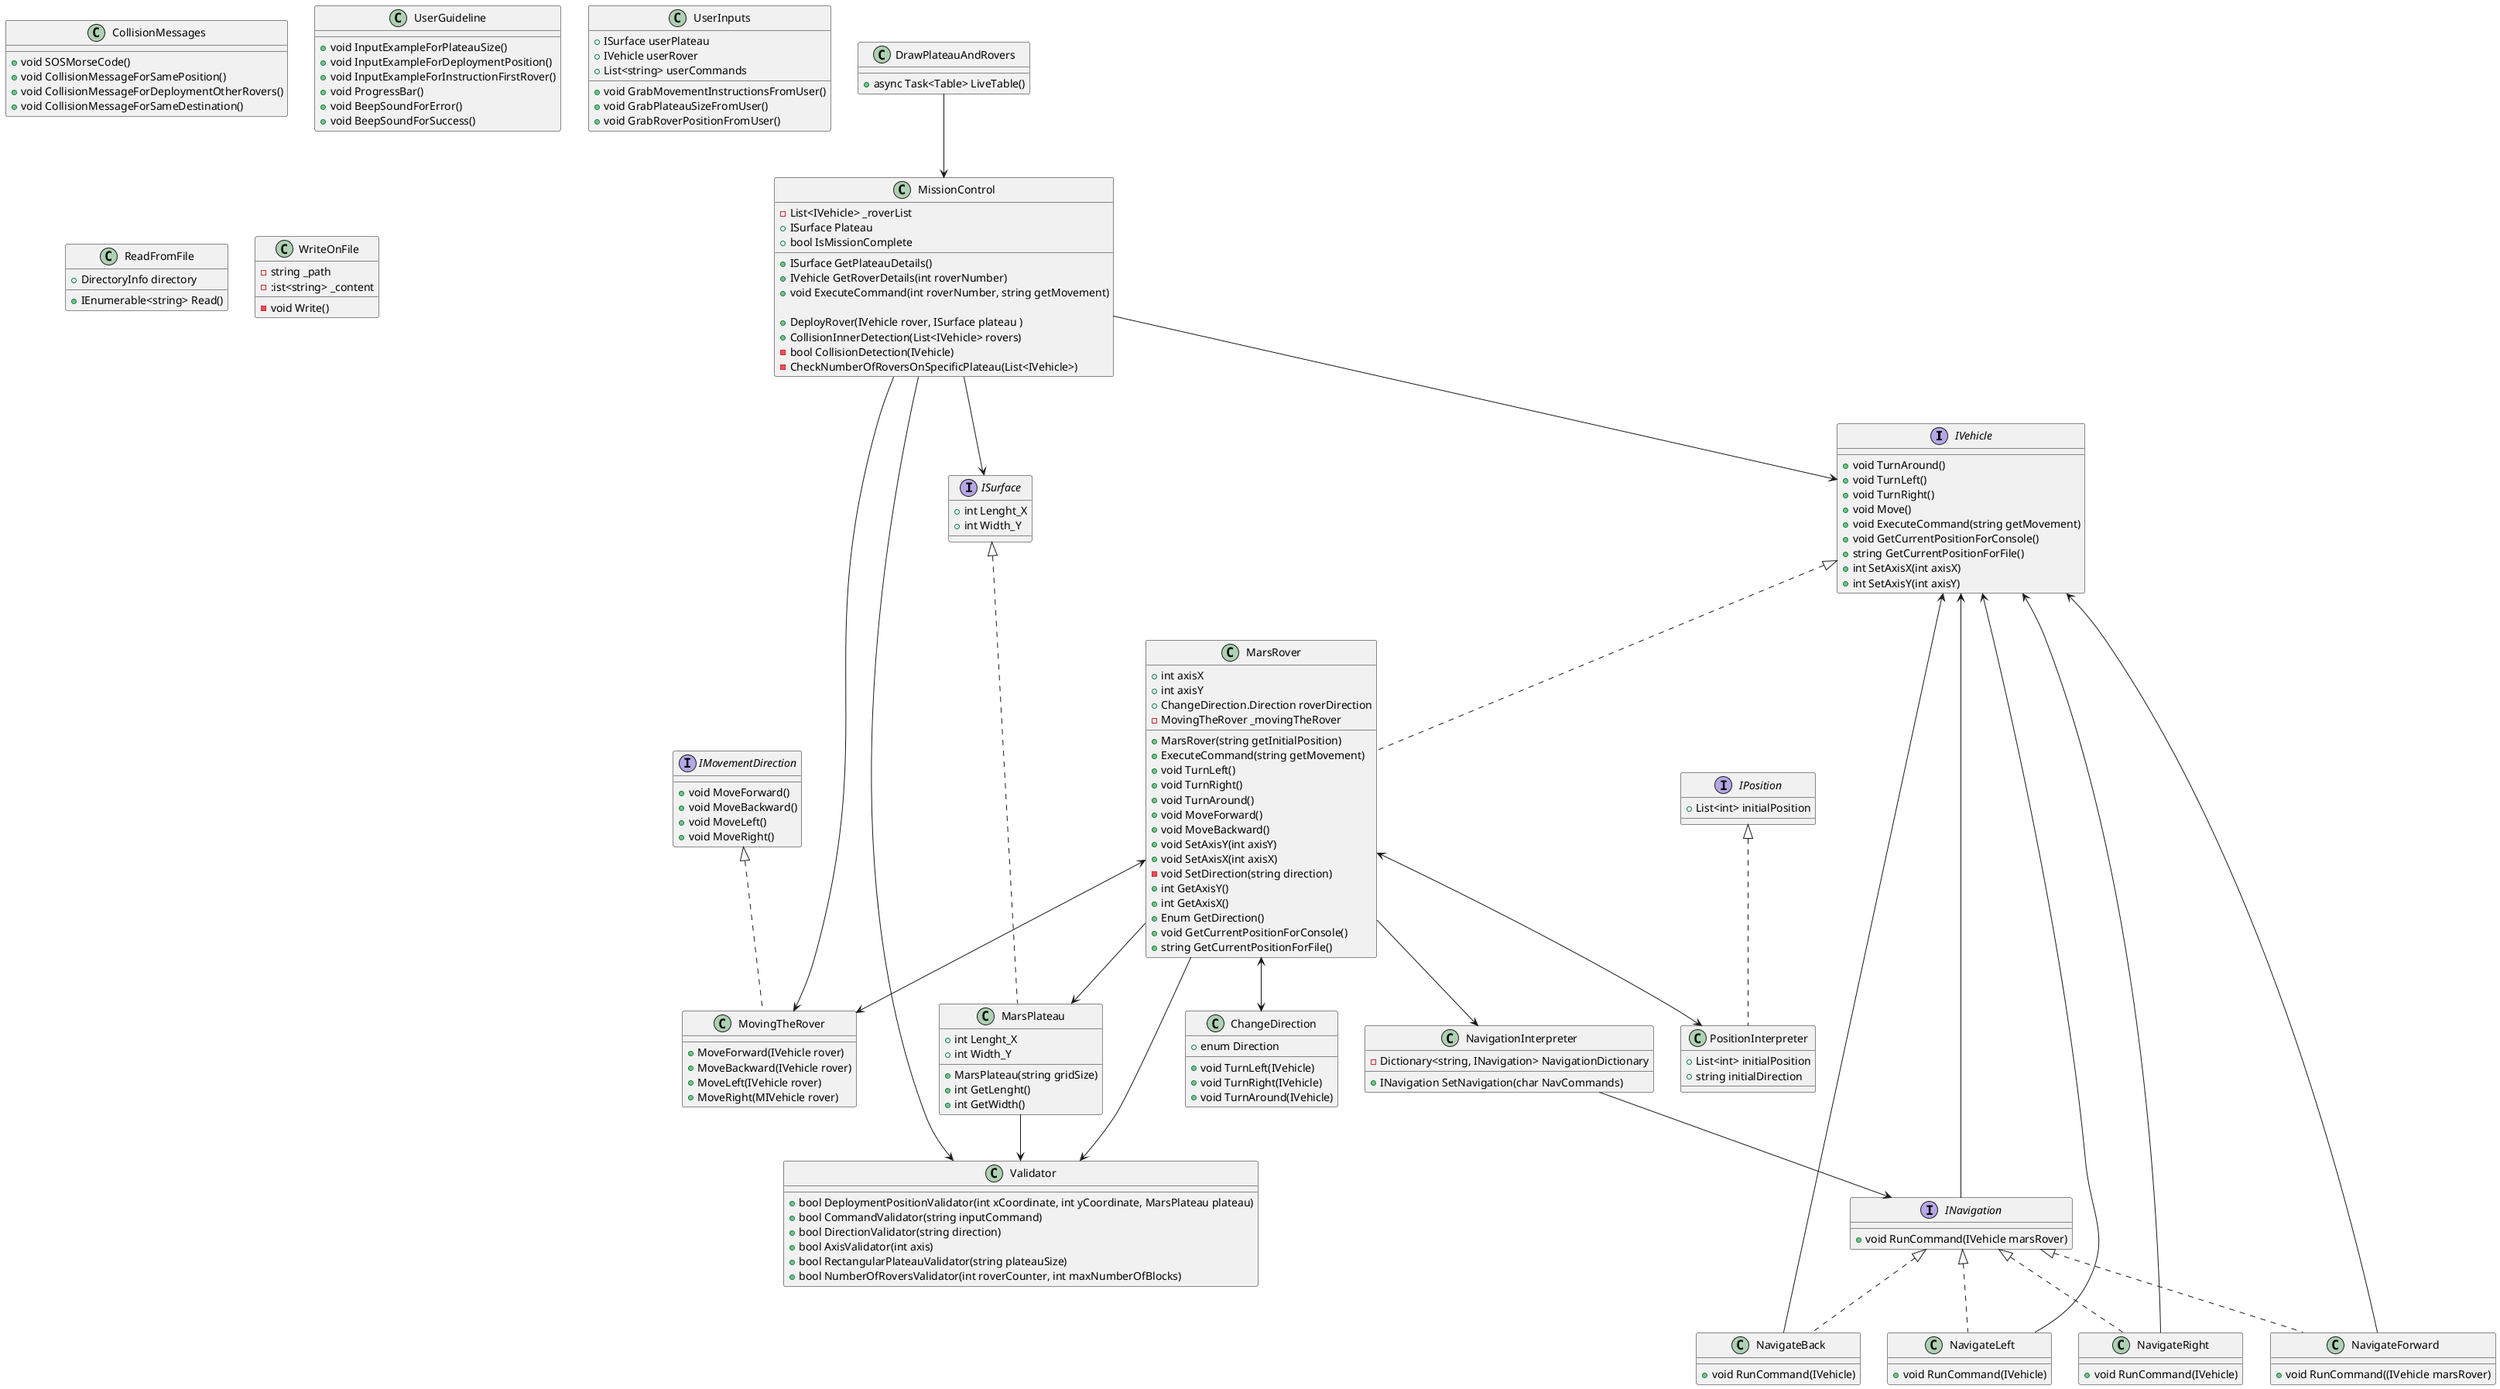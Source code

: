 ﻿@startuml "MarsRover-Kata-UML.png"

interface IVehicle
{
+ void TurnAround()
+ void TurnLeft()
+ void TurnRight()
+ void Move()
+ void ExecuteCommand(string getMovement)
+ void GetCurrentPositionForConsole()
+ string GetCurrentPositionForFile()
+ int SetAxisX(int axisX)
+ int SetAxisY(int axisY)
}

interface ISurface
{
+ int Lenght_X
+ int Width_Y
}

interface IPosition
{
+ List<int> initialPosition
}

interface INavigation
{
+ void RunCommand(IVehicle marsRover)
}

interface IMovementDirection
{
+ void MoveForward()
+ void MoveBackward()
+ void MoveLeft()
+ void MoveRight()
}

class MarsRover implements IVehicle
{
+ int axisX
+ int axisY
+ ChangeDirection.Direction roverDirection
- MovingTheRover _movingTheRover


+ MarsRover(string getInitialPosition)
+ ExecuteCommand(string getMovement)
+ void TurnLeft()
+ void TurnRight()
+ void TurnAround()
+ void MoveForward()
+ void MoveBackward()
+ void SetAxisY(int axisY)
+ void SetAxisX(int axisX)
- void SetDirection(string direction)
+ int GetAxisY()
+ int GetAxisX()
+ Enum GetDirection()
+ void GetCurrentPositionForConsole()
+ string GetCurrentPositionForFile()
}
class MissionControl
{

- List<IVehicle> _roverList
+ ISurface Plateau
+ bool IsMissionComplete

+ ISurface GetPlateauDetails()
+ IVehicle GetRoverDetails(int roverNumber)
+ void ExecuteCommand(int roverNumber, string getMovement)

+ DeployRover(IVehicle rover, ISurface plateau )
+ CollisionInnerDetection(List<IVehicle> rovers)
- bool CollisionDetection(IVehicle)
- CheckNumberOfRoversOnSpecificPlateau(List<IVehicle>)

}
class MarsPlateau implements ISurface
{
+ int Lenght_X
+ int Width_Y
+ MarsPlateau(string gridSize)
+ int GetLenght()
+ int GetWidth()
}
class NavigateBack implements INavigation
{
+ void RunCommand(IVehicle)
}
class NavigateLeft implements INavigation
{
+ void RunCommand(IVehicle)
}

class NavigateRight implements INavigation
{
+ void RunCommand(IVehicle)
}
class NavigateForward implements INavigation
{
+ void RunCommand((IVehicle marsRover)
}
class PositionInterpreter implements IPosition
{
+ List<int> initialPosition
+ string initialDirection
}

class NavigationInterpreter
{
- Dictionary<string, INavigation> NavigationDictionary
+ INavigation SetNavigation(char NavCommands)
}
class ChangeDirection
{
+ enum Direction
+ void TurnLeft(IVehicle)
+ void TurnRight(IVehicle)
+ void TurnAround(IVehicle)
}

class MovingTheRover implements IMovementDirection
{
+ MoveForward(IVehicle rover)
+ MoveBackward(IVehicle rover)
+ MoveLeft(IVehicle rover)
+ MoveRight(MIVehicle rover)
}
class Validator
{
+ bool DeploymentPositionValidator(int xCoordinate, int yCoordinate, MarsPlateau plateau)
+ bool CommandValidator(string inputCommand)
+ bool DirectionValidator(string direction)
+ bool AxisValidator(int axis)
+ bool RectangularPlateauValidator(string plateauSize)
+ bool NumberOfRoversValidator(int roverCounter, int maxNumberOfBlocks)

}

class CollisionMessages
{
+ void SOSMorseCode()
+ void CollisionMessageForSamePosition()
+ void CollisionMessageForDeploymentOtherRovers()
+ void CollisionMessageForSameDestination()
}

class UserGuideline
{
+ void InputExampleForPlateauSize()
+ void InputExampleForDeploymentPosition()
+ void InputExampleForInstructionFirstRover()
+ void ProgressBar()
+ void BeepSoundForError()
+ void BeepSoundForSuccess()
}
class UserInputs
{
+ ISurface userPlateau
+ IVehicle userRover
+ List<string> userCommands
+ void GrabMovementInstructionsFromUser()
+ void GrabPlateauSizeFromUser()
+ void GrabRoverPositionFromUser()
}
class DrawPlateauAndRovers
{
+ async Task<Table> LiveTable()
}
class ReadFromFile
{
+ DirectoryInfo directory
+ IEnumerable<string> Read()
}
class WriteOnFile
{
- string _path
- :ist<string> _content
- void Write()
}
INavigation --> IVehicle
MarsRover <--> ChangeDirection
MarsRover <--> MovingTheRover
MarsRover <--> PositionInterpreter
MarsRover --> MarsPlateau
MarsRover --> NavigationInterpreter
MarsRover --> Validator


NavigateLeft --> IVehicle
NavigateRight --> IVehicle
NavigateForward --> IVehicle
NavigateBack --> IVehicle

NavigationInterpreter --> INavigation

MarsPlateau --> Validator

MissionControl --> IVehicle
MissionControl --> ISurface
MissionControl --> Validator
MissionControl --> MovingTheRover

DrawPlateauAndRovers --> MissionControl


@enduml